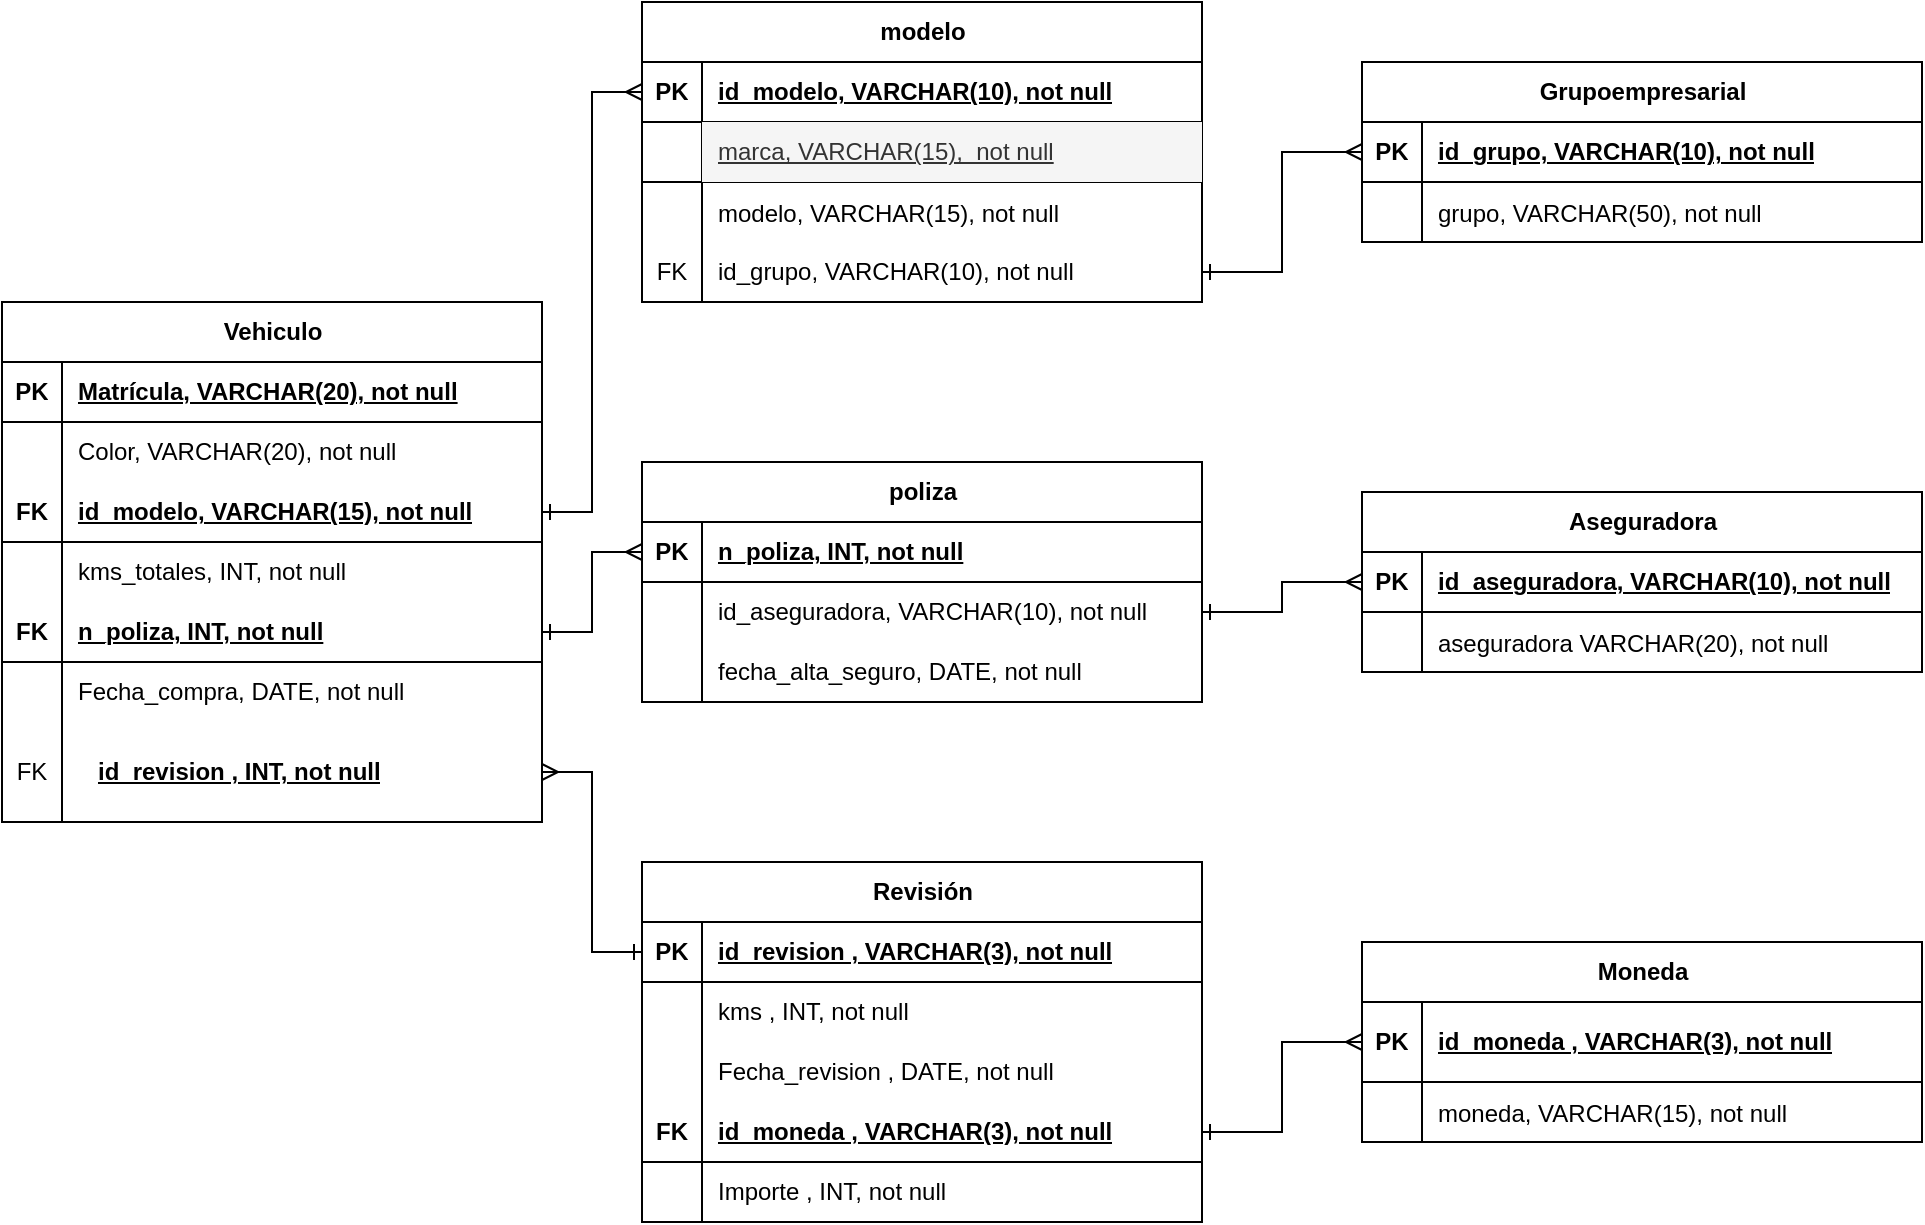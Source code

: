 <mxfile version="21.7.5" type="device">
  <diagram name="Página-1" id="a45yimSIhS6BeXGLMhh0">
    <mxGraphModel dx="1610" dy="733" grid="1" gridSize="10" guides="1" tooltips="1" connect="1" arrows="1" fold="1" page="1" pageScale="1" pageWidth="827" pageHeight="1169" math="0" shadow="0">
      <root>
        <mxCell id="0" />
        <mxCell id="1" parent="0" />
        <mxCell id="hRc_mLBz6xWssZEKTTVa-48" style="edgeStyle=orthogonalEdgeStyle;rounded=0;orthogonalLoop=1;jettySize=auto;html=1;startArrow=ERone;startFill=0;endArrow=ERmany;endFill=0;exitX=1;exitY=0.5;exitDx=0;exitDy=0;entryX=0;entryY=0.5;entryDx=0;entryDy=0;" parent="1" source="QCbAL39-bNsMs-ZEuv7M-60" target="hRc_mLBz6xWssZEKTTVa-141" edge="1">
          <mxGeometry relative="1" as="geometry">
            <mxPoint x="480" y="70" as="sourcePoint" />
          </mxGeometry>
        </mxCell>
        <mxCell id="hRc_mLBz6xWssZEKTTVa-41" style="edgeStyle=orthogonalEdgeStyle;rounded=0;orthogonalLoop=1;jettySize=auto;html=1;startArrow=ERone;startFill=0;endArrow=ERmany;endFill=0;entryX=0;entryY=0.5;entryDx=0;entryDy=0;exitX=1;exitY=0.5;exitDx=0;exitDy=0;" parent="1" source="QCbAL39-bNsMs-ZEuv7M-68" target="hRc_mLBz6xWssZEKTTVa-161" edge="1">
          <mxGeometry relative="1" as="geometry">
            <mxPoint x="660" y="335" as="sourcePoint" />
            <mxPoint x="300" y="305" as="targetPoint" />
          </mxGeometry>
        </mxCell>
        <mxCell id="hRc_mLBz6xWssZEKTTVa-44" style="edgeStyle=orthogonalEdgeStyle;rounded=0;orthogonalLoop=1;jettySize=auto;html=1;startArrow=ERmany;startFill=0;endArrow=ERone;endFill=0;exitX=1;exitY=0.5;exitDx=0;exitDy=0;entryX=0;entryY=0.5;entryDx=0;entryDy=0;" parent="1" source="hRc_mLBz6xWssZEKTTVa-214" target="hRc_mLBz6xWssZEKTTVa-169" edge="1">
          <mxGeometry relative="1" as="geometry">
            <mxPoint x="220" y="365" as="sourcePoint" />
            <mxPoint x="377.98" y="390" as="targetPoint" />
          </mxGeometry>
        </mxCell>
        <mxCell id="hRc_mLBz6xWssZEKTTVa-54" style="edgeStyle=orthogonalEdgeStyle;rounded=0;orthogonalLoop=1;jettySize=auto;html=1;startArrow=ERone;startFill=0;endArrow=ERmany;endFill=0;entryX=0;entryY=0.5;entryDx=0;entryDy=0;exitX=1;exitY=0.5;exitDx=0;exitDy=0;" parent="1" source="hRc_mLBz6xWssZEKTTVa-184" target="hRc_mLBz6xWssZEKTTVa-165" edge="1">
          <mxGeometry relative="1" as="geometry">
            <mxPoint x="440" y="495" as="sourcePoint" />
            <mxPoint x="510" y="460" as="targetPoint" />
          </mxGeometry>
        </mxCell>
        <mxCell id="hRc_mLBz6xWssZEKTTVa-140" value="Grupoempresarial" style="shape=table;startSize=30;container=1;collapsible=1;childLayout=tableLayout;fixedRows=1;rowLines=0;fontStyle=1;align=center;resizeLast=1;html=1;" parent="1" vertex="1">
          <mxGeometry x="760" y="120" width="280" height="90" as="geometry" />
        </mxCell>
        <mxCell id="hRc_mLBz6xWssZEKTTVa-141" value="" style="shape=tableRow;horizontal=0;startSize=0;swimlaneHead=0;swimlaneBody=0;fillColor=none;collapsible=0;dropTarget=0;points=[[0,0.5],[1,0.5]];portConstraint=eastwest;top=0;left=0;right=0;bottom=1;" parent="hRc_mLBz6xWssZEKTTVa-140" vertex="1">
          <mxGeometry y="30" width="280" height="30" as="geometry" />
        </mxCell>
        <mxCell id="hRc_mLBz6xWssZEKTTVa-142" value="PK" style="shape=partialRectangle;connectable=0;fillColor=none;top=0;left=0;bottom=0;right=0;fontStyle=1;overflow=hidden;whiteSpace=wrap;html=1;" parent="hRc_mLBz6xWssZEKTTVa-141" vertex="1">
          <mxGeometry width="30" height="30" as="geometry">
            <mxRectangle width="30" height="30" as="alternateBounds" />
          </mxGeometry>
        </mxCell>
        <mxCell id="hRc_mLBz6xWssZEKTTVa-143" value="id_grupo,&amp;nbsp;VARCHAR(10), not null" style="shape=partialRectangle;connectable=0;fillColor=none;top=0;left=0;bottom=0;right=0;align=left;spacingLeft=6;fontStyle=5;overflow=hidden;whiteSpace=wrap;html=1;" parent="hRc_mLBz6xWssZEKTTVa-141" vertex="1">
          <mxGeometry x="30" width="250" height="30" as="geometry">
            <mxRectangle width="250" height="30" as="alternateBounds" />
          </mxGeometry>
        </mxCell>
        <mxCell id="QCbAL39-bNsMs-ZEuv7M-53" value="" style="shape=tableRow;horizontal=0;startSize=0;swimlaneHead=0;swimlaneBody=0;fillColor=none;collapsible=0;dropTarget=0;points=[[0,0.5],[1,0.5]];portConstraint=eastwest;top=0;left=0;right=0;bottom=0;" vertex="1" parent="hRc_mLBz6xWssZEKTTVa-140">
          <mxGeometry y="60" width="280" height="30" as="geometry" />
        </mxCell>
        <mxCell id="QCbAL39-bNsMs-ZEuv7M-54" value="" style="shape=partialRectangle;connectable=0;fillColor=none;top=0;left=0;bottom=0;right=0;editable=1;overflow=hidden;" vertex="1" parent="QCbAL39-bNsMs-ZEuv7M-53">
          <mxGeometry width="30" height="30" as="geometry">
            <mxRectangle width="30" height="30" as="alternateBounds" />
          </mxGeometry>
        </mxCell>
        <mxCell id="QCbAL39-bNsMs-ZEuv7M-55" value="grupo, VARCHAR(50), not null" style="shape=partialRectangle;connectable=0;fillColor=none;top=0;left=0;bottom=0;right=0;align=left;spacingLeft=6;overflow=hidden;" vertex="1" parent="QCbAL39-bNsMs-ZEuv7M-53">
          <mxGeometry x="30" width="250" height="30" as="geometry">
            <mxRectangle width="250" height="30" as="alternateBounds" />
          </mxGeometry>
        </mxCell>
        <mxCell id="hRc_mLBz6xWssZEKTTVa-154" value="modelo" style="shape=table;startSize=30;container=1;collapsible=1;childLayout=tableLayout;fixedRows=1;rowLines=0;fontStyle=1;align=center;resizeLast=1;html=1;strokeColor=default;" parent="1" vertex="1">
          <mxGeometry x="400" y="90" width="280" height="150" as="geometry" />
        </mxCell>
        <mxCell id="hRc_mLBz6xWssZEKTTVa-155" value="" style="shape=tableRow;horizontal=0;startSize=0;swimlaneHead=0;swimlaneBody=0;fillColor=none;collapsible=0;dropTarget=0;points=[[0,0.5],[1,0.5]];portConstraint=eastwest;top=0;left=0;right=0;bottom=1;" parent="hRc_mLBz6xWssZEKTTVa-154" vertex="1">
          <mxGeometry y="30" width="280" height="30" as="geometry" />
        </mxCell>
        <mxCell id="hRc_mLBz6xWssZEKTTVa-156" value="PK" style="shape=partialRectangle;connectable=0;fillColor=none;top=0;left=0;bottom=0;right=0;fontStyle=1;overflow=hidden;whiteSpace=wrap;html=1;" parent="hRc_mLBz6xWssZEKTTVa-155" vertex="1">
          <mxGeometry width="30" height="30" as="geometry">
            <mxRectangle width="30" height="30" as="alternateBounds" />
          </mxGeometry>
        </mxCell>
        <mxCell id="hRc_mLBz6xWssZEKTTVa-157" value="id_modelo,&amp;nbsp;VARCHAR(10), not null" style="shape=partialRectangle;connectable=0;fillColor=none;top=0;left=0;bottom=0;right=0;align=left;spacingLeft=6;fontStyle=5;overflow=hidden;whiteSpace=wrap;html=1;" parent="hRc_mLBz6xWssZEKTTVa-155" vertex="1">
          <mxGeometry x="30" width="250" height="30" as="geometry">
            <mxRectangle width="250" height="30" as="alternateBounds" />
          </mxGeometry>
        </mxCell>
        <mxCell id="hRc_mLBz6xWssZEKTTVa-246" value="" style="shape=tableRow;horizontal=0;startSize=0;swimlaneHead=0;swimlaneBody=0;fillColor=none;collapsible=0;dropTarget=0;points=[[0,0.5],[1,0.5]];portConstraint=eastwest;top=0;left=0;right=0;bottom=1;" parent="hRc_mLBz6xWssZEKTTVa-154" vertex="1">
          <mxGeometry y="60" width="280" height="30" as="geometry" />
        </mxCell>
        <mxCell id="hRc_mLBz6xWssZEKTTVa-247" value="" style="shape=partialRectangle;connectable=0;fillColor=none;top=0;left=0;bottom=0;right=0;fontStyle=1;overflow=hidden;whiteSpace=wrap;html=1;" parent="hRc_mLBz6xWssZEKTTVa-246" vertex="1">
          <mxGeometry width="30" height="30" as="geometry">
            <mxRectangle width="30" height="30" as="alternateBounds" />
          </mxGeometry>
        </mxCell>
        <mxCell id="hRc_mLBz6xWssZEKTTVa-248" value="&lt;span style=&quot;font-weight: normal;&quot;&gt;marca, VARCHAR(15),&amp;nbsp; not null&lt;/span&gt;" style="shape=partialRectangle;connectable=0;fillColor=#f5f5f5;top=0;left=0;bottom=0;right=0;align=left;spacingLeft=6;fontStyle=5;overflow=hidden;whiteSpace=wrap;html=1;strokeColor=#666666;fontColor=#333333;" parent="hRc_mLBz6xWssZEKTTVa-246" vertex="1">
          <mxGeometry x="30" width="250" height="30" as="geometry">
            <mxRectangle width="250" height="30" as="alternateBounds" />
          </mxGeometry>
        </mxCell>
        <mxCell id="QCbAL39-bNsMs-ZEuv7M-56" value="" style="shape=tableRow;horizontal=0;startSize=0;swimlaneHead=0;swimlaneBody=0;fillColor=none;collapsible=0;dropTarget=0;points=[[0,0.5],[1,0.5]];portConstraint=eastwest;top=0;left=0;right=0;bottom=0;" vertex="1" parent="hRc_mLBz6xWssZEKTTVa-154">
          <mxGeometry y="90" width="280" height="30" as="geometry" />
        </mxCell>
        <mxCell id="QCbAL39-bNsMs-ZEuv7M-57" value="" style="shape=partialRectangle;connectable=0;fillColor=none;top=0;left=0;bottom=0;right=0;editable=1;overflow=hidden;" vertex="1" parent="QCbAL39-bNsMs-ZEuv7M-56">
          <mxGeometry width="30" height="30" as="geometry">
            <mxRectangle width="30" height="30" as="alternateBounds" />
          </mxGeometry>
        </mxCell>
        <mxCell id="QCbAL39-bNsMs-ZEuv7M-58" value="modelo, VARCHAR(15), not null" style="shape=partialRectangle;connectable=0;fillColor=none;top=0;left=0;bottom=0;right=0;align=left;spacingLeft=6;overflow=hidden;" vertex="1" parent="QCbAL39-bNsMs-ZEuv7M-56">
          <mxGeometry x="30" width="250" height="30" as="geometry">
            <mxRectangle width="250" height="30" as="alternateBounds" />
          </mxGeometry>
        </mxCell>
        <mxCell id="QCbAL39-bNsMs-ZEuv7M-60" value="" style="shape=tableRow;horizontal=0;startSize=0;swimlaneHead=0;swimlaneBody=0;fillColor=none;collapsible=0;dropTarget=0;points=[[0,0.5],[1,0.5]];portConstraint=eastwest;top=0;left=0;right=0;bottom=0;" vertex="1" parent="hRc_mLBz6xWssZEKTTVa-154">
          <mxGeometry y="120" width="280" height="30" as="geometry" />
        </mxCell>
        <mxCell id="QCbAL39-bNsMs-ZEuv7M-61" value="FK" style="shape=partialRectangle;connectable=0;fillColor=none;top=0;left=0;bottom=0;right=0;fontStyle=0;overflow=hidden;whiteSpace=wrap;html=1;" vertex="1" parent="QCbAL39-bNsMs-ZEuv7M-60">
          <mxGeometry width="30" height="30" as="geometry">
            <mxRectangle width="30" height="30" as="alternateBounds" />
          </mxGeometry>
        </mxCell>
        <mxCell id="QCbAL39-bNsMs-ZEuv7M-62" value="id_grupo, VARCHAR(10), not null" style="shape=partialRectangle;connectable=0;fillColor=none;top=0;left=0;bottom=0;right=0;align=left;spacingLeft=6;fontStyle=0;overflow=hidden;whiteSpace=wrap;html=1;" vertex="1" parent="QCbAL39-bNsMs-ZEuv7M-60">
          <mxGeometry x="30" width="250" height="30" as="geometry">
            <mxRectangle width="250" height="30" as="alternateBounds" />
          </mxGeometry>
        </mxCell>
        <mxCell id="hRc_mLBz6xWssZEKTTVa-158" style="edgeStyle=orthogonalEdgeStyle;rounded=0;orthogonalLoop=1;jettySize=auto;html=1;entryX=0;entryY=0.5;entryDx=0;entryDy=0;startArrow=ERone;startFill=0;endArrow=ERmany;endFill=0;exitX=1;exitY=0.5;exitDx=0;exitDy=0;" parent="1" source="hRc_mLBz6xWssZEKTTVa-200" target="hRc_mLBz6xWssZEKTTVa-155" edge="1">
          <mxGeometry relative="1" as="geometry">
            <mxPoint x="220" y="215" as="sourcePoint" />
          </mxGeometry>
        </mxCell>
        <mxCell id="hRc_mLBz6xWssZEKTTVa-160" value="Aseguradora" style="shape=table;startSize=30;container=1;collapsible=1;childLayout=tableLayout;fixedRows=1;rowLines=0;fontStyle=1;align=center;resizeLast=1;html=1;" parent="1" vertex="1">
          <mxGeometry x="760" y="335" width="280" height="90" as="geometry" />
        </mxCell>
        <mxCell id="hRc_mLBz6xWssZEKTTVa-161" value="" style="shape=tableRow;horizontal=0;startSize=0;swimlaneHead=0;swimlaneBody=0;fillColor=none;collapsible=0;dropTarget=0;points=[[0,0.5],[1,0.5]];portConstraint=eastwest;top=0;left=0;right=0;bottom=1;" parent="hRc_mLBz6xWssZEKTTVa-160" vertex="1">
          <mxGeometry y="30" width="280" height="30" as="geometry" />
        </mxCell>
        <mxCell id="hRc_mLBz6xWssZEKTTVa-162" value="PK" style="shape=partialRectangle;connectable=0;fillColor=none;top=0;left=0;bottom=0;right=0;fontStyle=1;overflow=hidden;whiteSpace=wrap;html=1;" parent="hRc_mLBz6xWssZEKTTVa-161" vertex="1">
          <mxGeometry width="30" height="30" as="geometry">
            <mxRectangle width="30" height="30" as="alternateBounds" />
          </mxGeometry>
        </mxCell>
        <mxCell id="hRc_mLBz6xWssZEKTTVa-163" value="id_aseguradora,&amp;nbsp;VARCHAR(10), not null" style="shape=partialRectangle;connectable=0;fillColor=none;top=0;left=0;bottom=0;right=0;align=left;spacingLeft=6;fontStyle=5;overflow=hidden;whiteSpace=wrap;html=1;" parent="hRc_mLBz6xWssZEKTTVa-161" vertex="1">
          <mxGeometry x="30" width="250" height="30" as="geometry">
            <mxRectangle width="250" height="30" as="alternateBounds" />
          </mxGeometry>
        </mxCell>
        <mxCell id="hRc_mLBz6xWssZEKTTVa-220" value="" style="shape=tableRow;horizontal=0;startSize=0;swimlaneHead=0;swimlaneBody=0;fillColor=none;collapsible=0;dropTarget=0;points=[[0,0.5],[1,0.5]];portConstraint=eastwest;top=0;left=0;right=0;bottom=0;" parent="hRc_mLBz6xWssZEKTTVa-160" vertex="1">
          <mxGeometry y="60" width="280" height="30" as="geometry" />
        </mxCell>
        <mxCell id="hRc_mLBz6xWssZEKTTVa-221" value="" style="shape=partialRectangle;connectable=0;fillColor=none;top=0;left=0;bottom=0;right=0;editable=1;overflow=hidden;" parent="hRc_mLBz6xWssZEKTTVa-220" vertex="1">
          <mxGeometry width="30" height="30" as="geometry">
            <mxRectangle width="30" height="30" as="alternateBounds" />
          </mxGeometry>
        </mxCell>
        <mxCell id="hRc_mLBz6xWssZEKTTVa-222" value="aseguradora VARCHAR(20), not null" style="shape=partialRectangle;connectable=0;fillColor=none;top=0;left=0;bottom=0;right=0;align=left;spacingLeft=6;overflow=hidden;" parent="hRc_mLBz6xWssZEKTTVa-220" vertex="1">
          <mxGeometry x="30" width="250" height="30" as="geometry">
            <mxRectangle width="250" height="30" as="alternateBounds" />
          </mxGeometry>
        </mxCell>
        <mxCell id="hRc_mLBz6xWssZEKTTVa-164" value="Moneda" style="shape=table;startSize=30;container=1;collapsible=1;childLayout=tableLayout;fixedRows=1;rowLines=0;fontStyle=1;align=center;resizeLast=1;html=1;" parent="1" vertex="1">
          <mxGeometry x="760" y="560" width="280" height="100" as="geometry" />
        </mxCell>
        <mxCell id="hRc_mLBz6xWssZEKTTVa-165" value="" style="shape=tableRow;horizontal=0;startSize=0;swimlaneHead=0;swimlaneBody=0;fillColor=none;collapsible=0;dropTarget=0;points=[[0,0.5],[1,0.5]];portConstraint=eastwest;top=0;left=0;right=0;bottom=1;" parent="hRc_mLBz6xWssZEKTTVa-164" vertex="1">
          <mxGeometry y="30" width="280" height="40" as="geometry" />
        </mxCell>
        <mxCell id="hRc_mLBz6xWssZEKTTVa-166" value="PK" style="shape=partialRectangle;connectable=0;fillColor=none;top=0;left=0;bottom=0;right=0;fontStyle=1;overflow=hidden;whiteSpace=wrap;html=1;" parent="hRc_mLBz6xWssZEKTTVa-165" vertex="1">
          <mxGeometry width="30" height="40" as="geometry">
            <mxRectangle width="30" height="40" as="alternateBounds" />
          </mxGeometry>
        </mxCell>
        <mxCell id="hRc_mLBz6xWssZEKTTVa-167" value="id_moneda&amp;nbsp;, VARCHAR(3), not null" style="shape=partialRectangle;connectable=0;fillColor=none;top=0;left=0;bottom=0;right=0;align=left;spacingLeft=6;fontStyle=5;overflow=hidden;whiteSpace=wrap;html=1;" parent="hRc_mLBz6xWssZEKTTVa-165" vertex="1">
          <mxGeometry x="30" width="250" height="40" as="geometry">
            <mxRectangle width="250" height="40" as="alternateBounds" />
          </mxGeometry>
        </mxCell>
        <mxCell id="QCbAL39-bNsMs-ZEuv7M-50" value="" style="shape=tableRow;horizontal=0;startSize=0;swimlaneHead=0;swimlaneBody=0;fillColor=none;collapsible=0;dropTarget=0;points=[[0,0.5],[1,0.5]];portConstraint=eastwest;top=0;left=0;right=0;bottom=0;" vertex="1" parent="hRc_mLBz6xWssZEKTTVa-164">
          <mxGeometry y="70" width="280" height="30" as="geometry" />
        </mxCell>
        <mxCell id="QCbAL39-bNsMs-ZEuv7M-51" value="" style="shape=partialRectangle;connectable=0;fillColor=none;top=0;left=0;bottom=0;right=0;editable=1;overflow=hidden;" vertex="1" parent="QCbAL39-bNsMs-ZEuv7M-50">
          <mxGeometry width="30" height="30" as="geometry">
            <mxRectangle width="30" height="30" as="alternateBounds" />
          </mxGeometry>
        </mxCell>
        <mxCell id="QCbAL39-bNsMs-ZEuv7M-52" value="moneda, VARCHAR(15), not null" style="shape=partialRectangle;connectable=0;fillColor=none;top=0;left=0;bottom=0;right=0;align=left;spacingLeft=6;overflow=hidden;" vertex="1" parent="QCbAL39-bNsMs-ZEuv7M-50">
          <mxGeometry x="30" width="250" height="30" as="geometry">
            <mxRectangle width="250" height="30" as="alternateBounds" />
          </mxGeometry>
        </mxCell>
        <mxCell id="hRc_mLBz6xWssZEKTTVa-168" value="Revisión" style="shape=table;startSize=30;container=1;collapsible=1;childLayout=tableLayout;fixedRows=1;rowLines=0;fontStyle=1;align=center;resizeLast=1;html=1;" parent="1" vertex="1">
          <mxGeometry x="400" y="520" width="280" height="180" as="geometry" />
        </mxCell>
        <mxCell id="hRc_mLBz6xWssZEKTTVa-169" value="" style="shape=tableRow;horizontal=0;startSize=0;swimlaneHead=0;swimlaneBody=0;fillColor=none;collapsible=0;dropTarget=0;points=[[0,0.5],[1,0.5]];portConstraint=eastwest;top=0;left=0;right=0;bottom=1;" parent="hRc_mLBz6xWssZEKTTVa-168" vertex="1">
          <mxGeometry y="30" width="280" height="30" as="geometry" />
        </mxCell>
        <mxCell id="hRc_mLBz6xWssZEKTTVa-170" value="PK" style="shape=partialRectangle;connectable=0;fillColor=none;top=0;left=0;bottom=0;right=0;fontStyle=1;overflow=hidden;whiteSpace=wrap;html=1;" parent="hRc_mLBz6xWssZEKTTVa-169" vertex="1">
          <mxGeometry width="30" height="30" as="geometry">
            <mxRectangle width="30" height="30" as="alternateBounds" />
          </mxGeometry>
        </mxCell>
        <mxCell id="hRc_mLBz6xWssZEKTTVa-171" value="id_revision , VARCHAR(3), not null" style="shape=partialRectangle;connectable=0;fillColor=none;top=0;left=0;bottom=0;right=0;align=left;spacingLeft=6;fontStyle=5;overflow=hidden;whiteSpace=wrap;html=1;" parent="hRc_mLBz6xWssZEKTTVa-169" vertex="1">
          <mxGeometry x="30" width="250" height="30" as="geometry">
            <mxRectangle width="250" height="30" as="alternateBounds" />
          </mxGeometry>
        </mxCell>
        <mxCell id="hRc_mLBz6xWssZEKTTVa-172" value="" style="shape=tableRow;horizontal=0;startSize=0;swimlaneHead=0;swimlaneBody=0;fillColor=none;collapsible=0;dropTarget=0;points=[[0,0.5],[1,0.5]];portConstraint=eastwest;top=0;left=0;right=0;bottom=0;" parent="hRc_mLBz6xWssZEKTTVa-168" vertex="1">
          <mxGeometry y="60" width="280" height="30" as="geometry" />
        </mxCell>
        <mxCell id="hRc_mLBz6xWssZEKTTVa-173" value="" style="shape=partialRectangle;connectable=0;fillColor=none;top=0;left=0;bottom=0;right=0;editable=1;overflow=hidden;whiteSpace=wrap;html=1;" parent="hRc_mLBz6xWssZEKTTVa-172" vertex="1">
          <mxGeometry width="30" height="30" as="geometry">
            <mxRectangle width="30" height="30" as="alternateBounds" />
          </mxGeometry>
        </mxCell>
        <mxCell id="hRc_mLBz6xWssZEKTTVa-174" value="kms&amp;nbsp;, INT, not null" style="shape=partialRectangle;connectable=0;fillColor=none;top=0;left=0;bottom=0;right=0;align=left;spacingLeft=6;overflow=hidden;whiteSpace=wrap;html=1;" parent="hRc_mLBz6xWssZEKTTVa-172" vertex="1">
          <mxGeometry x="30" width="250" height="30" as="geometry">
            <mxRectangle width="250" height="30" as="alternateBounds" />
          </mxGeometry>
        </mxCell>
        <mxCell id="hRc_mLBz6xWssZEKTTVa-175" value="" style="shape=tableRow;horizontal=0;startSize=0;swimlaneHead=0;swimlaneBody=0;fillColor=none;collapsible=0;dropTarget=0;points=[[0,0.5],[1,0.5]];portConstraint=eastwest;top=0;left=0;right=0;bottom=0;" parent="hRc_mLBz6xWssZEKTTVa-168" vertex="1">
          <mxGeometry y="90" width="280" height="30" as="geometry" />
        </mxCell>
        <mxCell id="hRc_mLBz6xWssZEKTTVa-176" value="" style="shape=partialRectangle;connectable=0;fillColor=none;top=0;left=0;bottom=0;right=0;editable=1;overflow=hidden;whiteSpace=wrap;html=1;" parent="hRc_mLBz6xWssZEKTTVa-175" vertex="1">
          <mxGeometry width="30" height="30" as="geometry">
            <mxRectangle width="30" height="30" as="alternateBounds" />
          </mxGeometry>
        </mxCell>
        <mxCell id="hRc_mLBz6xWssZEKTTVa-177" value="Fecha_revision , DATE, not null" style="shape=partialRectangle;connectable=0;fillColor=none;top=0;left=0;bottom=0;right=0;align=left;spacingLeft=6;overflow=hidden;whiteSpace=wrap;html=1;" parent="hRc_mLBz6xWssZEKTTVa-175" vertex="1">
          <mxGeometry x="30" width="250" height="30" as="geometry">
            <mxRectangle width="250" height="30" as="alternateBounds" />
          </mxGeometry>
        </mxCell>
        <mxCell id="hRc_mLBz6xWssZEKTTVa-184" value="" style="shape=tableRow;horizontal=0;startSize=0;swimlaneHead=0;swimlaneBody=0;fillColor=none;collapsible=0;dropTarget=0;points=[[0,0.5],[1,0.5]];portConstraint=eastwest;top=0;left=0;right=0;bottom=1;" parent="hRc_mLBz6xWssZEKTTVa-168" vertex="1">
          <mxGeometry y="120" width="280" height="30" as="geometry" />
        </mxCell>
        <mxCell id="hRc_mLBz6xWssZEKTTVa-185" value="FK" style="shape=partialRectangle;connectable=0;fillColor=none;top=0;left=0;bottom=0;right=0;fontStyle=1;overflow=hidden;whiteSpace=wrap;html=1;" parent="hRc_mLBz6xWssZEKTTVa-184" vertex="1">
          <mxGeometry width="30" height="30" as="geometry">
            <mxRectangle width="30" height="30" as="alternateBounds" />
          </mxGeometry>
        </mxCell>
        <mxCell id="hRc_mLBz6xWssZEKTTVa-186" value="id_moneda&amp;nbsp;, VARCHAR(3), not null" style="shape=partialRectangle;connectable=0;fillColor=none;top=0;left=0;bottom=0;right=0;align=left;spacingLeft=6;fontStyle=5;overflow=hidden;whiteSpace=wrap;html=1;" parent="hRc_mLBz6xWssZEKTTVa-184" vertex="1">
          <mxGeometry x="30" width="250" height="30" as="geometry">
            <mxRectangle width="250" height="30" as="alternateBounds" />
          </mxGeometry>
        </mxCell>
        <mxCell id="hRc_mLBz6xWssZEKTTVa-178" value="" style="shape=tableRow;horizontal=0;startSize=0;swimlaneHead=0;swimlaneBody=0;fillColor=none;collapsible=0;dropTarget=0;points=[[0,0.5],[1,0.5]];portConstraint=eastwest;top=0;left=0;right=0;bottom=0;" parent="hRc_mLBz6xWssZEKTTVa-168" vertex="1">
          <mxGeometry y="150" width="280" height="30" as="geometry" />
        </mxCell>
        <mxCell id="hRc_mLBz6xWssZEKTTVa-179" value="" style="shape=partialRectangle;connectable=0;fillColor=none;top=0;left=0;bottom=0;right=0;editable=1;overflow=hidden;whiteSpace=wrap;html=1;" parent="hRc_mLBz6xWssZEKTTVa-178" vertex="1">
          <mxGeometry width="30" height="30" as="geometry">
            <mxRectangle width="30" height="30" as="alternateBounds" />
          </mxGeometry>
        </mxCell>
        <mxCell id="hRc_mLBz6xWssZEKTTVa-180" value="Importe&amp;nbsp;, INT, not null" style="shape=partialRectangle;connectable=0;fillColor=none;top=0;left=0;bottom=0;right=0;align=left;spacingLeft=6;overflow=hidden;whiteSpace=wrap;html=1;" parent="hRc_mLBz6xWssZEKTTVa-178" vertex="1">
          <mxGeometry x="30" width="250" height="30" as="geometry">
            <mxRectangle width="250" height="30" as="alternateBounds" />
          </mxGeometry>
        </mxCell>
        <mxCell id="hRc_mLBz6xWssZEKTTVa-187" value="Vehiculo" style="shape=table;startSize=30;container=1;collapsible=1;childLayout=tableLayout;fixedRows=1;rowLines=0;fontStyle=1;align=center;resizeLast=1;html=1;" parent="1" vertex="1">
          <mxGeometry x="80" y="240" width="270" height="260" as="geometry" />
        </mxCell>
        <mxCell id="hRc_mLBz6xWssZEKTTVa-188" value="" style="shape=tableRow;horizontal=0;startSize=0;swimlaneHead=0;swimlaneBody=0;fillColor=none;collapsible=0;dropTarget=0;points=[[0,0.5],[1,0.5]];portConstraint=eastwest;top=0;left=0;right=0;bottom=1;" parent="hRc_mLBz6xWssZEKTTVa-187" vertex="1">
          <mxGeometry y="30" width="270" height="30" as="geometry" />
        </mxCell>
        <mxCell id="hRc_mLBz6xWssZEKTTVa-189" value="PK" style="shape=partialRectangle;connectable=0;fillColor=none;top=0;left=0;bottom=0;right=0;fontStyle=1;overflow=hidden;whiteSpace=wrap;html=1;" parent="hRc_mLBz6xWssZEKTTVa-188" vertex="1">
          <mxGeometry width="30" height="30" as="geometry">
            <mxRectangle width="30" height="30" as="alternateBounds" />
          </mxGeometry>
        </mxCell>
        <mxCell id="hRc_mLBz6xWssZEKTTVa-190" value="Matrícula,&amp;nbsp;VARCHAR(20), not null" style="shape=partialRectangle;connectable=0;fillColor=none;top=0;left=0;bottom=0;right=0;align=left;spacingLeft=6;fontStyle=5;overflow=hidden;whiteSpace=wrap;html=1;" parent="hRc_mLBz6xWssZEKTTVa-188" vertex="1">
          <mxGeometry x="30" width="240" height="30" as="geometry">
            <mxRectangle width="240" height="30" as="alternateBounds" />
          </mxGeometry>
        </mxCell>
        <mxCell id="hRc_mLBz6xWssZEKTTVa-191" value="" style="shape=tableRow;horizontal=0;startSize=0;swimlaneHead=0;swimlaneBody=0;fillColor=none;collapsible=0;dropTarget=0;points=[[0,0.5],[1,0.5]];portConstraint=eastwest;top=0;left=0;right=0;bottom=0;" parent="hRc_mLBz6xWssZEKTTVa-187" vertex="1">
          <mxGeometry y="60" width="270" height="30" as="geometry" />
        </mxCell>
        <mxCell id="hRc_mLBz6xWssZEKTTVa-192" value="" style="shape=partialRectangle;connectable=0;fillColor=none;top=0;left=0;bottom=0;right=0;editable=1;overflow=hidden;whiteSpace=wrap;html=1;" parent="hRc_mLBz6xWssZEKTTVa-191" vertex="1">
          <mxGeometry width="30" height="30" as="geometry">
            <mxRectangle width="30" height="30" as="alternateBounds" />
          </mxGeometry>
        </mxCell>
        <mxCell id="hRc_mLBz6xWssZEKTTVa-193" value="Color,&amp;nbsp;VARCHAR(20), not null" style="shape=partialRectangle;connectable=0;fillColor=none;top=0;left=0;bottom=0;right=0;align=left;spacingLeft=6;overflow=hidden;whiteSpace=wrap;html=1;" parent="hRc_mLBz6xWssZEKTTVa-191" vertex="1">
          <mxGeometry x="30" width="240" height="30" as="geometry">
            <mxRectangle width="240" height="30" as="alternateBounds" />
          </mxGeometry>
        </mxCell>
        <mxCell id="hRc_mLBz6xWssZEKTTVa-200" value="" style="shape=tableRow;horizontal=0;startSize=0;swimlaneHead=0;swimlaneBody=0;fillColor=none;collapsible=0;dropTarget=0;points=[[0,0.5],[1,0.5]];portConstraint=eastwest;top=0;left=0;right=0;bottom=1;" parent="hRc_mLBz6xWssZEKTTVa-187" vertex="1">
          <mxGeometry y="90" width="270" height="30" as="geometry" />
        </mxCell>
        <mxCell id="hRc_mLBz6xWssZEKTTVa-201" value="FK" style="shape=partialRectangle;connectable=0;fillColor=none;top=0;left=0;bottom=0;right=0;fontStyle=1;overflow=hidden;whiteSpace=wrap;html=1;" parent="hRc_mLBz6xWssZEKTTVa-200" vertex="1">
          <mxGeometry width="30" height="30" as="geometry">
            <mxRectangle width="30" height="30" as="alternateBounds" />
          </mxGeometry>
        </mxCell>
        <mxCell id="hRc_mLBz6xWssZEKTTVa-202" value="id_modelo, VARCHAR(15), not null" style="shape=partialRectangle;connectable=0;fillColor=none;top=0;left=0;bottom=0;right=0;align=left;spacingLeft=6;fontStyle=5;overflow=hidden;whiteSpace=wrap;html=1;" parent="hRc_mLBz6xWssZEKTTVa-200" vertex="1">
          <mxGeometry x="30" width="240" height="30" as="geometry">
            <mxRectangle width="240" height="30" as="alternateBounds" />
          </mxGeometry>
        </mxCell>
        <mxCell id="hRc_mLBz6xWssZEKTTVa-194" value="" style="shape=tableRow;horizontal=0;startSize=0;swimlaneHead=0;swimlaneBody=0;fillColor=none;collapsible=0;dropTarget=0;points=[[0,0.5],[1,0.5]];portConstraint=eastwest;top=0;left=0;right=0;bottom=0;" parent="hRc_mLBz6xWssZEKTTVa-187" vertex="1">
          <mxGeometry y="120" width="270" height="30" as="geometry" />
        </mxCell>
        <mxCell id="hRc_mLBz6xWssZEKTTVa-195" value="" style="shape=partialRectangle;connectable=0;fillColor=none;top=0;left=0;bottom=0;right=0;editable=1;overflow=hidden;whiteSpace=wrap;html=1;" parent="hRc_mLBz6xWssZEKTTVa-194" vertex="1">
          <mxGeometry width="30" height="30" as="geometry">
            <mxRectangle width="30" height="30" as="alternateBounds" />
          </mxGeometry>
        </mxCell>
        <mxCell id="hRc_mLBz6xWssZEKTTVa-196" value="kms_totales,&amp;nbsp;INT, not null" style="shape=partialRectangle;connectable=0;fillColor=none;top=0;left=0;bottom=0;right=0;align=left;spacingLeft=6;overflow=hidden;whiteSpace=wrap;html=1;" parent="hRc_mLBz6xWssZEKTTVa-194" vertex="1">
          <mxGeometry x="30" width="240" height="30" as="geometry">
            <mxRectangle width="240" height="30" as="alternateBounds" />
          </mxGeometry>
        </mxCell>
        <mxCell id="hRc_mLBz6xWssZEKTTVa-203" value="" style="shape=tableRow;horizontal=0;startSize=0;swimlaneHead=0;swimlaneBody=0;fillColor=none;collapsible=0;dropTarget=0;points=[[0,0.5],[1,0.5]];portConstraint=eastwest;top=0;left=0;right=0;bottom=1;" parent="hRc_mLBz6xWssZEKTTVa-187" vertex="1">
          <mxGeometry y="150" width="270" height="30" as="geometry" />
        </mxCell>
        <mxCell id="hRc_mLBz6xWssZEKTTVa-204" value="FK" style="shape=partialRectangle;connectable=0;fillColor=none;top=0;left=0;bottom=0;right=0;fontStyle=1;overflow=hidden;whiteSpace=wrap;html=1;" parent="hRc_mLBz6xWssZEKTTVa-203" vertex="1">
          <mxGeometry width="30" height="30" as="geometry">
            <mxRectangle width="30" height="30" as="alternateBounds" />
          </mxGeometry>
        </mxCell>
        <mxCell id="hRc_mLBz6xWssZEKTTVa-205" value="n_poliza,&amp;nbsp;INT, not null" style="shape=partialRectangle;connectable=0;fillColor=none;top=0;left=0;bottom=0;right=0;align=left;spacingLeft=6;fontStyle=5;overflow=hidden;whiteSpace=wrap;html=1;" parent="hRc_mLBz6xWssZEKTTVa-203" vertex="1">
          <mxGeometry x="30" width="240" height="30" as="geometry">
            <mxRectangle width="240" height="30" as="alternateBounds" />
          </mxGeometry>
        </mxCell>
        <mxCell id="hRc_mLBz6xWssZEKTTVa-197" value="" style="shape=tableRow;horizontal=0;startSize=0;swimlaneHead=0;swimlaneBody=0;fillColor=none;collapsible=0;dropTarget=0;points=[[0,0.5],[1,0.5]];portConstraint=eastwest;top=0;left=0;right=0;bottom=0;" parent="hRc_mLBz6xWssZEKTTVa-187" vertex="1">
          <mxGeometry y="180" width="270" height="30" as="geometry" />
        </mxCell>
        <mxCell id="hRc_mLBz6xWssZEKTTVa-198" value="" style="shape=partialRectangle;connectable=0;fillColor=none;top=0;left=0;bottom=0;right=0;editable=1;overflow=hidden;whiteSpace=wrap;html=1;" parent="hRc_mLBz6xWssZEKTTVa-197" vertex="1">
          <mxGeometry width="30" height="30" as="geometry">
            <mxRectangle width="30" height="30" as="alternateBounds" />
          </mxGeometry>
        </mxCell>
        <mxCell id="hRc_mLBz6xWssZEKTTVa-199" value="Fecha_compra, DATE, not null" style="shape=partialRectangle;connectable=0;fillColor=none;top=0;left=0;bottom=0;right=0;align=left;spacingLeft=6;overflow=hidden;whiteSpace=wrap;html=1;" parent="hRc_mLBz6xWssZEKTTVa-197" vertex="1">
          <mxGeometry x="30" width="240" height="30" as="geometry">
            <mxRectangle width="240" height="30" as="alternateBounds" />
          </mxGeometry>
        </mxCell>
        <mxCell id="hRc_mLBz6xWssZEKTTVa-214" value="" style="shape=tableRow;horizontal=0;startSize=0;swimlaneHead=0;swimlaneBody=0;fillColor=none;collapsible=0;dropTarget=0;points=[[0,0.5],[1,0.5]];portConstraint=eastwest;top=0;left=0;right=0;bottom=0;" parent="hRc_mLBz6xWssZEKTTVa-187" vertex="1">
          <mxGeometry y="210" width="270" height="50" as="geometry" />
        </mxCell>
        <mxCell id="hRc_mLBz6xWssZEKTTVa-215" value="FK" style="shape=partialRectangle;connectable=0;fillColor=none;top=0;left=0;bottom=0;right=0;fontStyle=0;overflow=hidden;whiteSpace=wrap;html=1;" parent="hRc_mLBz6xWssZEKTTVa-214" vertex="1">
          <mxGeometry width="30" height="50" as="geometry">
            <mxRectangle width="30" height="50" as="alternateBounds" />
          </mxGeometry>
        </mxCell>
        <mxCell id="hRc_mLBz6xWssZEKTTVa-216" value="" style="shape=partialRectangle;connectable=0;fillColor=none;top=0;left=0;bottom=0;right=0;align=left;spacingLeft=6;fontStyle=0;overflow=hidden;whiteSpace=wrap;html=1;" parent="hRc_mLBz6xWssZEKTTVa-214" vertex="1">
          <mxGeometry x="30" width="240" height="50" as="geometry">
            <mxRectangle width="240" height="50" as="alternateBounds" />
          </mxGeometry>
        </mxCell>
        <mxCell id="hRc_mLBz6xWssZEKTTVa-224" value="id_revision , INT, not null" style="shape=partialRectangle;connectable=0;fillColor=none;top=0;left=0;bottom=0;right=0;align=left;spacingLeft=6;fontStyle=5;overflow=hidden;whiteSpace=wrap;html=1;" parent="1" vertex="1">
          <mxGeometry x="120" y="460" width="176" height="30" as="geometry">
            <mxRectangle width="176" height="30" as="alternateBounds" />
          </mxGeometry>
        </mxCell>
        <mxCell id="QCbAL39-bNsMs-ZEuv7M-47" style="edgeStyle=orthogonalEdgeStyle;rounded=0;orthogonalLoop=1;jettySize=auto;html=1;entryX=0;entryY=0.5;entryDx=0;entryDy=0;startArrow=ERone;startFill=0;endArrow=ERmany;endFill=0;" edge="1" parent="1" source="hRc_mLBz6xWssZEKTTVa-203" target="QCbAL39-bNsMs-ZEuv7M-65">
          <mxGeometry relative="1" as="geometry">
            <mxPoint x="380" y="305" as="targetPoint" />
          </mxGeometry>
        </mxCell>
        <mxCell id="QCbAL39-bNsMs-ZEuv7M-64" value="poliza" style="shape=table;startSize=30;container=1;collapsible=1;childLayout=tableLayout;fixedRows=1;rowLines=0;fontStyle=1;align=center;resizeLast=1;html=1;" vertex="1" parent="1">
          <mxGeometry x="400" y="320" width="280" height="120" as="geometry" />
        </mxCell>
        <mxCell id="QCbAL39-bNsMs-ZEuv7M-65" value="" style="shape=tableRow;horizontal=0;startSize=0;swimlaneHead=0;swimlaneBody=0;fillColor=none;collapsible=0;dropTarget=0;points=[[0,0.5],[1,0.5]];portConstraint=eastwest;top=0;left=0;right=0;bottom=1;" vertex="1" parent="QCbAL39-bNsMs-ZEuv7M-64">
          <mxGeometry y="30" width="280" height="30" as="geometry" />
        </mxCell>
        <mxCell id="QCbAL39-bNsMs-ZEuv7M-66" value="PK" style="shape=partialRectangle;connectable=0;fillColor=none;top=0;left=0;bottom=0;right=0;fontStyle=1;overflow=hidden;whiteSpace=wrap;html=1;" vertex="1" parent="QCbAL39-bNsMs-ZEuv7M-65">
          <mxGeometry width="30" height="30" as="geometry">
            <mxRectangle width="30" height="30" as="alternateBounds" />
          </mxGeometry>
        </mxCell>
        <mxCell id="QCbAL39-bNsMs-ZEuv7M-67" value="n_poliza, INT, not null" style="shape=partialRectangle;connectable=0;fillColor=none;top=0;left=0;bottom=0;right=0;align=left;spacingLeft=6;fontStyle=5;overflow=hidden;whiteSpace=wrap;html=1;" vertex="1" parent="QCbAL39-bNsMs-ZEuv7M-65">
          <mxGeometry x="30" width="250" height="30" as="geometry">
            <mxRectangle width="250" height="30" as="alternateBounds" />
          </mxGeometry>
        </mxCell>
        <mxCell id="QCbAL39-bNsMs-ZEuv7M-68" value="" style="shape=tableRow;horizontal=0;startSize=0;swimlaneHead=0;swimlaneBody=0;fillColor=none;collapsible=0;dropTarget=0;points=[[0,0.5],[1,0.5]];portConstraint=eastwest;top=0;left=0;right=0;bottom=0;" vertex="1" parent="QCbAL39-bNsMs-ZEuv7M-64">
          <mxGeometry y="60" width="280" height="30" as="geometry" />
        </mxCell>
        <mxCell id="QCbAL39-bNsMs-ZEuv7M-69" value="" style="shape=partialRectangle;connectable=0;fillColor=none;top=0;left=0;bottom=0;right=0;editable=1;overflow=hidden;whiteSpace=wrap;html=1;" vertex="1" parent="QCbAL39-bNsMs-ZEuv7M-68">
          <mxGeometry width="30" height="30" as="geometry">
            <mxRectangle width="30" height="30" as="alternateBounds" />
          </mxGeometry>
        </mxCell>
        <mxCell id="QCbAL39-bNsMs-ZEuv7M-70" value="id_aseguradora, VARCHAR(10), not null" style="shape=partialRectangle;connectable=0;fillColor=none;top=0;left=0;bottom=0;right=0;align=left;spacingLeft=6;overflow=hidden;whiteSpace=wrap;html=1;" vertex="1" parent="QCbAL39-bNsMs-ZEuv7M-68">
          <mxGeometry x="30" width="250" height="30" as="geometry">
            <mxRectangle width="250" height="30" as="alternateBounds" />
          </mxGeometry>
        </mxCell>
        <mxCell id="QCbAL39-bNsMs-ZEuv7M-71" value="" style="shape=tableRow;horizontal=0;startSize=0;swimlaneHead=0;swimlaneBody=0;fillColor=none;collapsible=0;dropTarget=0;points=[[0,0.5],[1,0.5]];portConstraint=eastwest;top=0;left=0;right=0;bottom=0;" vertex="1" parent="QCbAL39-bNsMs-ZEuv7M-64">
          <mxGeometry y="90" width="280" height="30" as="geometry" />
        </mxCell>
        <mxCell id="QCbAL39-bNsMs-ZEuv7M-72" value="" style="shape=partialRectangle;connectable=0;fillColor=none;top=0;left=0;bottom=0;right=0;editable=1;overflow=hidden;whiteSpace=wrap;html=1;" vertex="1" parent="QCbAL39-bNsMs-ZEuv7M-71">
          <mxGeometry width="30" height="30" as="geometry">
            <mxRectangle width="30" height="30" as="alternateBounds" />
          </mxGeometry>
        </mxCell>
        <mxCell id="QCbAL39-bNsMs-ZEuv7M-73" value="fecha_alta_seguro, DATE, not null" style="shape=partialRectangle;connectable=0;fillColor=none;top=0;left=0;bottom=0;right=0;align=left;spacingLeft=6;overflow=hidden;whiteSpace=wrap;html=1;" vertex="1" parent="QCbAL39-bNsMs-ZEuv7M-71">
          <mxGeometry x="30" width="250" height="30" as="geometry">
            <mxRectangle width="250" height="30" as="alternateBounds" />
          </mxGeometry>
        </mxCell>
      </root>
    </mxGraphModel>
  </diagram>
</mxfile>
